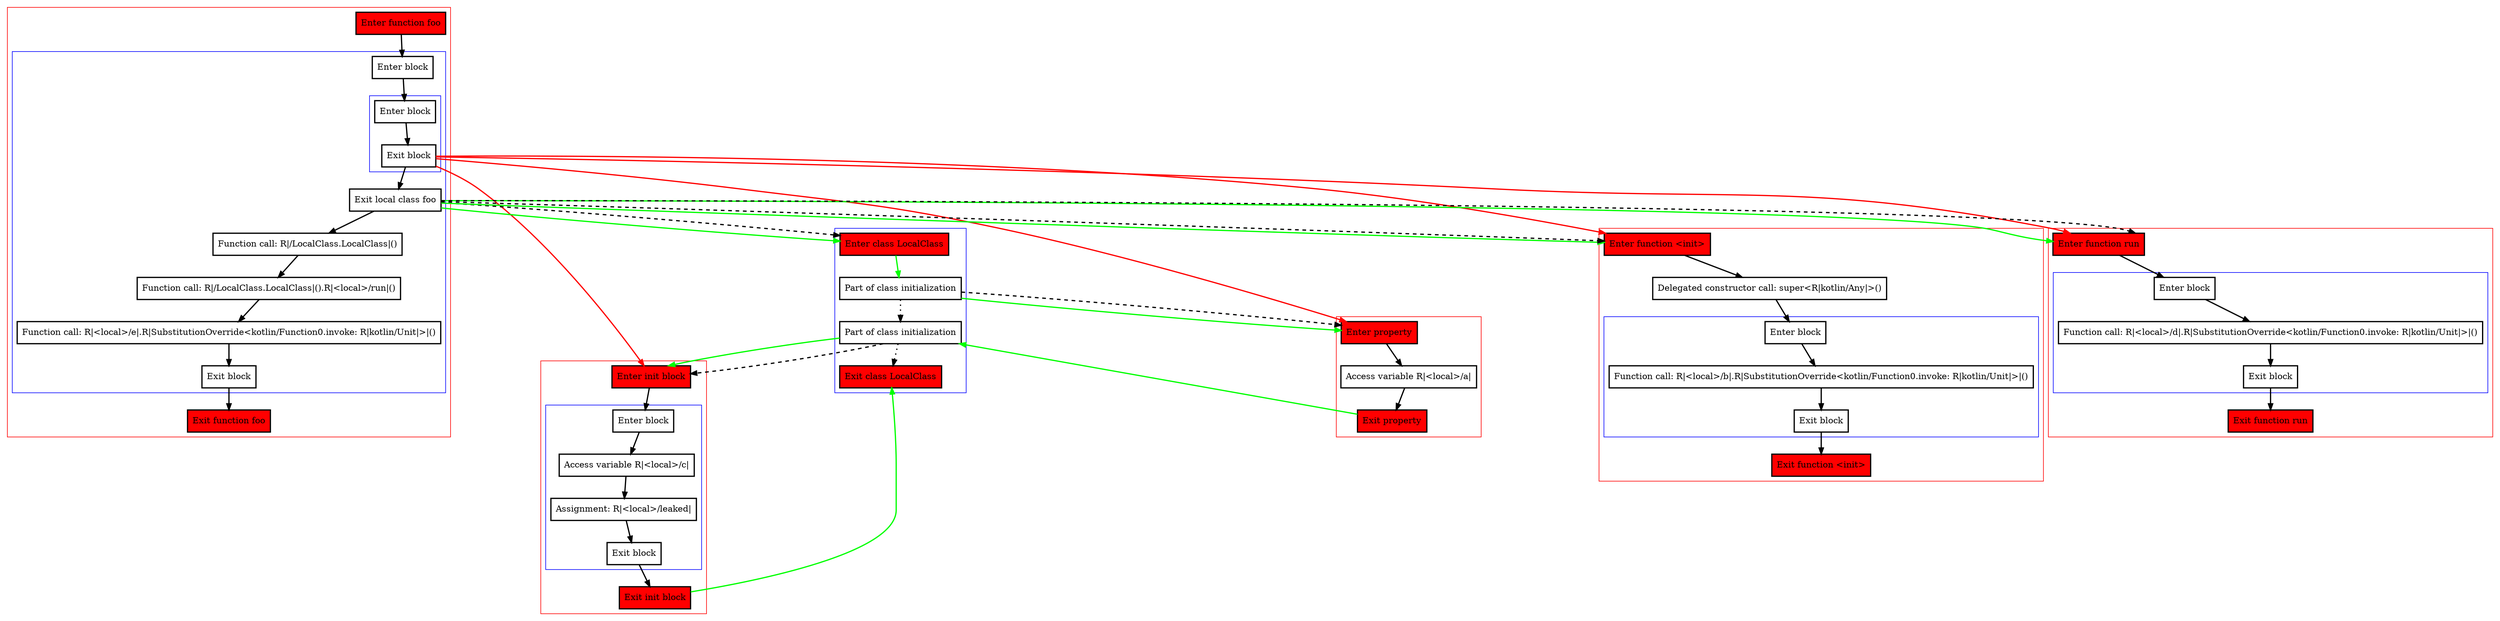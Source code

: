 digraph inLocalClass_kt {
    graph [nodesep=3]
    node [shape=box penwidth=2]
    edge [penwidth=2]

    subgraph cluster_0 {
        color=red
        0 [label="Enter function foo" style="filled" fillcolor=red];
        subgraph cluster_1 {
            color=blue
            1 [label="Enter block"];
            subgraph cluster_2 {
                color=blue
                2 [label="Enter block"];
                3 [label="Exit block"];
            }
            4 [label="Exit local class foo"];
            5 [label="Function call: R|/LocalClass.LocalClass|()"];
            6 [label="Function call: R|/LocalClass.LocalClass|().R|<local>/run|()"];
            7 [label="Function call: R|<local>/e|.R|SubstitutionOverride<kotlin/Function0.invoke: R|kotlin/Unit|>|()"];
            8 [label="Exit block"];
        }
        9 [label="Exit function foo" style="filled" fillcolor=red];
    }
    subgraph cluster_3 {
        color=blue
        10 [label="Enter class LocalClass" style="filled" fillcolor=red];
        11 [label="Part of class initialization"];
        12 [label="Part of class initialization"];
        13 [label="Exit class LocalClass" style="filled" fillcolor=red];
    }
    0 -> {1};
    1 -> {2};
    2 -> {3};
    3 -> {4};
    3 -> {38 41 47 53} [color=red];
    4 -> {5};
    4 -> {41 53 10} [color=green];
    4 -> {41 53 10} [style=dashed];
    5 -> {6};
    6 -> {7};
    7 -> {8};
    8 -> {9};
    10 -> {11} [color=green];
    11 -> {12} [style=dotted];
    11 -> {38} [color=green];
    11 -> {38} [style=dashed];
    12 -> {13} [style=dotted];
    12 -> {47} [color=green];
    12 -> {47} [style=dashed];

    subgraph cluster_4 {
        color=red
        38 [label="Enter property" style="filled" fillcolor=red];
        39 [label="Access variable R|<local>/a|"];
        40 [label="Exit property" style="filled" fillcolor=red];
    }
    38 -> {39};
    39 -> {40};
    40 -> {12} [color=green];

    subgraph cluster_5 {
        color=red
        41 [label="Enter function <init>" style="filled" fillcolor=red];
        42 [label="Delegated constructor call: super<R|kotlin/Any|>()"];
        subgraph cluster_6 {
            color=blue
            43 [label="Enter block"];
            44 [label="Function call: R|<local>/b|.R|SubstitutionOverride<kotlin/Function0.invoke: R|kotlin/Unit|>|()"];
            45 [label="Exit block"];
        }
        46 [label="Exit function <init>" style="filled" fillcolor=red];
    }
    41 -> {42};
    42 -> {43};
    43 -> {44};
    44 -> {45};
    45 -> {46};

    subgraph cluster_7 {
        color=red
        47 [label="Enter init block" style="filled" fillcolor=red];
        subgraph cluster_8 {
            color=blue
            48 [label="Enter block"];
            49 [label="Access variable R|<local>/c|"];
            50 [label="Assignment: R|<local>/leaked|"];
            51 [label="Exit block"];
        }
        52 [label="Exit init block" style="filled" fillcolor=red];
    }
    47 -> {48};
    48 -> {49};
    49 -> {50};
    50 -> {51};
    51 -> {52};
    52 -> {13} [color=green];

    subgraph cluster_9 {
        color=red
        53 [label="Enter function run" style="filled" fillcolor=red];
        subgraph cluster_10 {
            color=blue
            54 [label="Enter block"];
            55 [label="Function call: R|<local>/d|.R|SubstitutionOverride<kotlin/Function0.invoke: R|kotlin/Unit|>|()"];
            56 [label="Exit block"];
        }
        57 [label="Exit function run" style="filled" fillcolor=red];
    }
    53 -> {54};
    54 -> {55};
    55 -> {56};
    56 -> {57};

}
